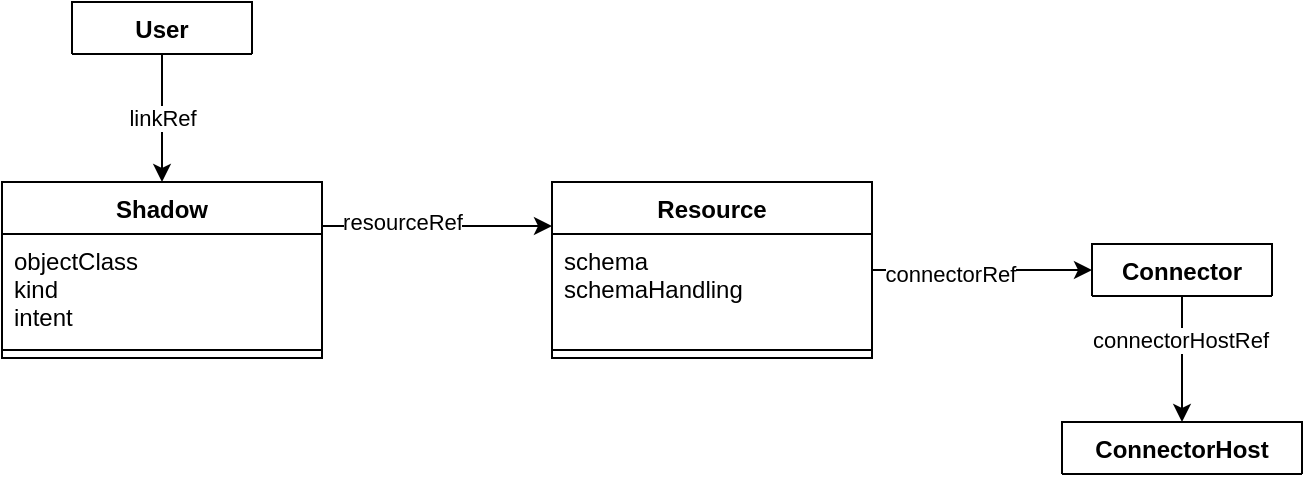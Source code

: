 <mxfile version="14.4.3" type="device"><diagram id="FHcz8CEj1Vj2Ake2nPKj" name="Page-1"><mxGraphModel dx="785" dy="503" grid="1" gridSize="10" guides="1" tooltips="1" connect="1" arrows="1" fold="1" page="1" pageScale="1" pageWidth="827" pageHeight="1169" math="0" shadow="0"><root><mxCell id="0"/><mxCell id="1" parent="0"/><mxCell id="E3h30omEINdee3bEHb---9" value="linkRef" style="edgeStyle=orthogonalEdgeStyle;rounded=0;orthogonalLoop=1;jettySize=auto;html=1;" edge="1" parent="1" source="E3h30omEINdee3bEHb---1" target="E3h30omEINdee3bEHb---5"><mxGeometry relative="1" as="geometry"/></mxCell><mxCell id="E3h30omEINdee3bEHb---1" value="User" style="swimlane;fontStyle=1;childLayout=stackLayout;horizontal=1;startSize=26;fillColor=none;horizontalStack=0;resizeParent=1;resizeParentMax=0;resizeLast=0;collapsible=1;marginBottom=0;direction=east;" vertex="1" collapsed="1" parent="1"><mxGeometry x="120" y="160" width="90" height="26" as="geometry"><mxRectangle x="120" y="160" width="140" height="52" as="alternateBounds"/></mxGeometry></mxCell><mxCell id="E3h30omEINdee3bEHb---14" style="edgeStyle=orthogonalEdgeStyle;rounded=0;orthogonalLoop=1;jettySize=auto;html=1;entryX=0;entryY=0.25;entryDx=0;entryDy=0;exitX=1;exitY=0.25;exitDx=0;exitDy=0;" edge="1" parent="1" source="E3h30omEINdee3bEHb---5" target="E3h30omEINdee3bEHb---10"><mxGeometry relative="1" as="geometry"/></mxCell><mxCell id="E3h30omEINdee3bEHb---15" value="resourceRef" style="edgeLabel;html=1;align=center;verticalAlign=middle;resizable=0;points=[];" vertex="1" connectable="0" parent="E3h30omEINdee3bEHb---14"><mxGeometry x="-0.303" y="2" relative="1" as="geometry"><mxPoint as="offset"/></mxGeometry></mxCell><mxCell id="E3h30omEINdee3bEHb---5" value="Shadow" style="swimlane;fontStyle=1;align=center;verticalAlign=top;childLayout=stackLayout;horizontal=1;startSize=26;horizontalStack=0;resizeParent=1;resizeParentMax=0;resizeLast=0;collapsible=1;marginBottom=0;" vertex="1" parent="1"><mxGeometry x="85" y="250" width="160" height="88" as="geometry"/></mxCell><mxCell id="E3h30omEINdee3bEHb---6" value="objectClass&#10;kind&#10;intent&#10;" style="text;strokeColor=none;fillColor=none;align=left;verticalAlign=top;spacingLeft=4;spacingRight=4;overflow=hidden;rotatable=0;points=[[0,0.5],[1,0.5]];portConstraint=eastwest;" vertex="1" parent="E3h30omEINdee3bEHb---5"><mxGeometry y="26" width="160" height="54" as="geometry"/></mxCell><mxCell id="E3h30omEINdee3bEHb---7" value="" style="line;strokeWidth=1;fillColor=none;align=left;verticalAlign=middle;spacingTop=-1;spacingLeft=3;spacingRight=3;rotatable=0;labelPosition=right;points=[];portConstraint=eastwest;" vertex="1" parent="E3h30omEINdee3bEHb---5"><mxGeometry y="80" width="160" height="8" as="geometry"/></mxCell><mxCell id="E3h30omEINdee3bEHb---20" style="edgeStyle=orthogonalEdgeStyle;rounded=0;orthogonalLoop=1;jettySize=auto;html=1;" edge="1" parent="1" source="E3h30omEINdee3bEHb---10" target="E3h30omEINdee3bEHb---16"><mxGeometry relative="1" as="geometry"/></mxCell><mxCell id="E3h30omEINdee3bEHb---21" value="connectorRef" style="edgeLabel;html=1;align=center;verticalAlign=middle;resizable=0;points=[];" vertex="1" connectable="0" parent="E3h30omEINdee3bEHb---20"><mxGeometry x="-0.301" y="-2" relative="1" as="geometry"><mxPoint as="offset"/></mxGeometry></mxCell><mxCell id="E3h30omEINdee3bEHb---10" value="Resource" style="swimlane;fontStyle=1;align=center;verticalAlign=top;childLayout=stackLayout;horizontal=1;startSize=26;horizontalStack=0;resizeParent=1;resizeParentMax=0;resizeLast=0;collapsible=1;marginBottom=0;" vertex="1" parent="1"><mxGeometry x="360" y="250" width="160" height="88" as="geometry"/></mxCell><mxCell id="E3h30omEINdee3bEHb---11" value="schema&#10;schemaHandling" style="text;strokeColor=none;fillColor=none;align=left;verticalAlign=top;spacingLeft=4;spacingRight=4;overflow=hidden;rotatable=0;points=[[0,0.5],[1,0.5]];portConstraint=eastwest;" vertex="1" parent="E3h30omEINdee3bEHb---10"><mxGeometry y="26" width="160" height="54" as="geometry"/></mxCell><mxCell id="E3h30omEINdee3bEHb---12" value="" style="line;strokeWidth=1;fillColor=none;align=left;verticalAlign=middle;spacingTop=-1;spacingLeft=3;spacingRight=3;rotatable=0;labelPosition=right;points=[];portConstraint=eastwest;" vertex="1" parent="E3h30omEINdee3bEHb---10"><mxGeometry y="80" width="160" height="8" as="geometry"/></mxCell><mxCell id="E3h30omEINdee3bEHb---26" style="edgeStyle=orthogonalEdgeStyle;rounded=0;orthogonalLoop=1;jettySize=auto;html=1;" edge="1" parent="1" source="E3h30omEINdee3bEHb---16" target="E3h30omEINdee3bEHb---22"><mxGeometry relative="1" as="geometry"/></mxCell><mxCell id="E3h30omEINdee3bEHb---27" value="connectorHostRef" style="edgeLabel;html=1;align=center;verticalAlign=middle;resizable=0;points=[];" vertex="1" connectable="0" parent="E3h30omEINdee3bEHb---26"><mxGeometry x="-0.302" y="-1" relative="1" as="geometry"><mxPoint as="offset"/></mxGeometry></mxCell><mxCell id="E3h30omEINdee3bEHb---16" value="Connector" style="swimlane;fontStyle=1;align=center;verticalAlign=top;childLayout=stackLayout;horizontal=1;startSize=26;horizontalStack=0;resizeParent=1;resizeParentMax=0;resizeLast=0;collapsible=1;marginBottom=0;" vertex="1" collapsed="1" parent="1"><mxGeometry x="630" y="281" width="90" height="26" as="geometry"><mxRectangle x="360" y="340" width="160" height="34" as="alternateBounds"/></mxGeometry></mxCell><mxCell id="E3h30omEINdee3bEHb---18" value="" style="line;strokeWidth=1;fillColor=none;align=left;verticalAlign=middle;spacingTop=-1;spacingLeft=3;spacingRight=3;rotatable=0;labelPosition=right;points=[];portConstraint=eastwest;" vertex="1" parent="E3h30omEINdee3bEHb---16"><mxGeometry y="26" width="90" height="8" as="geometry"/></mxCell><mxCell id="E3h30omEINdee3bEHb---22" value="ConnectorHost" style="swimlane;fontStyle=1;align=center;verticalAlign=top;childLayout=stackLayout;horizontal=1;startSize=26;horizontalStack=0;resizeParent=1;resizeParentMax=0;resizeLast=0;collapsible=1;marginBottom=0;" vertex="1" collapsed="1" parent="1"><mxGeometry x="615" y="370" width="120" height="26" as="geometry"><mxRectangle x="595" y="360" width="160" height="34" as="alternateBounds"/></mxGeometry></mxCell><mxCell id="E3h30omEINdee3bEHb---24" value="" style="line;strokeWidth=1;fillColor=none;align=left;verticalAlign=middle;spacingTop=-1;spacingLeft=3;spacingRight=3;rotatable=0;labelPosition=right;points=[];portConstraint=eastwest;" vertex="1" parent="E3h30omEINdee3bEHb---22"><mxGeometry y="26" width="120" height="8" as="geometry"/></mxCell></root></mxGraphModel></diagram></mxfile>